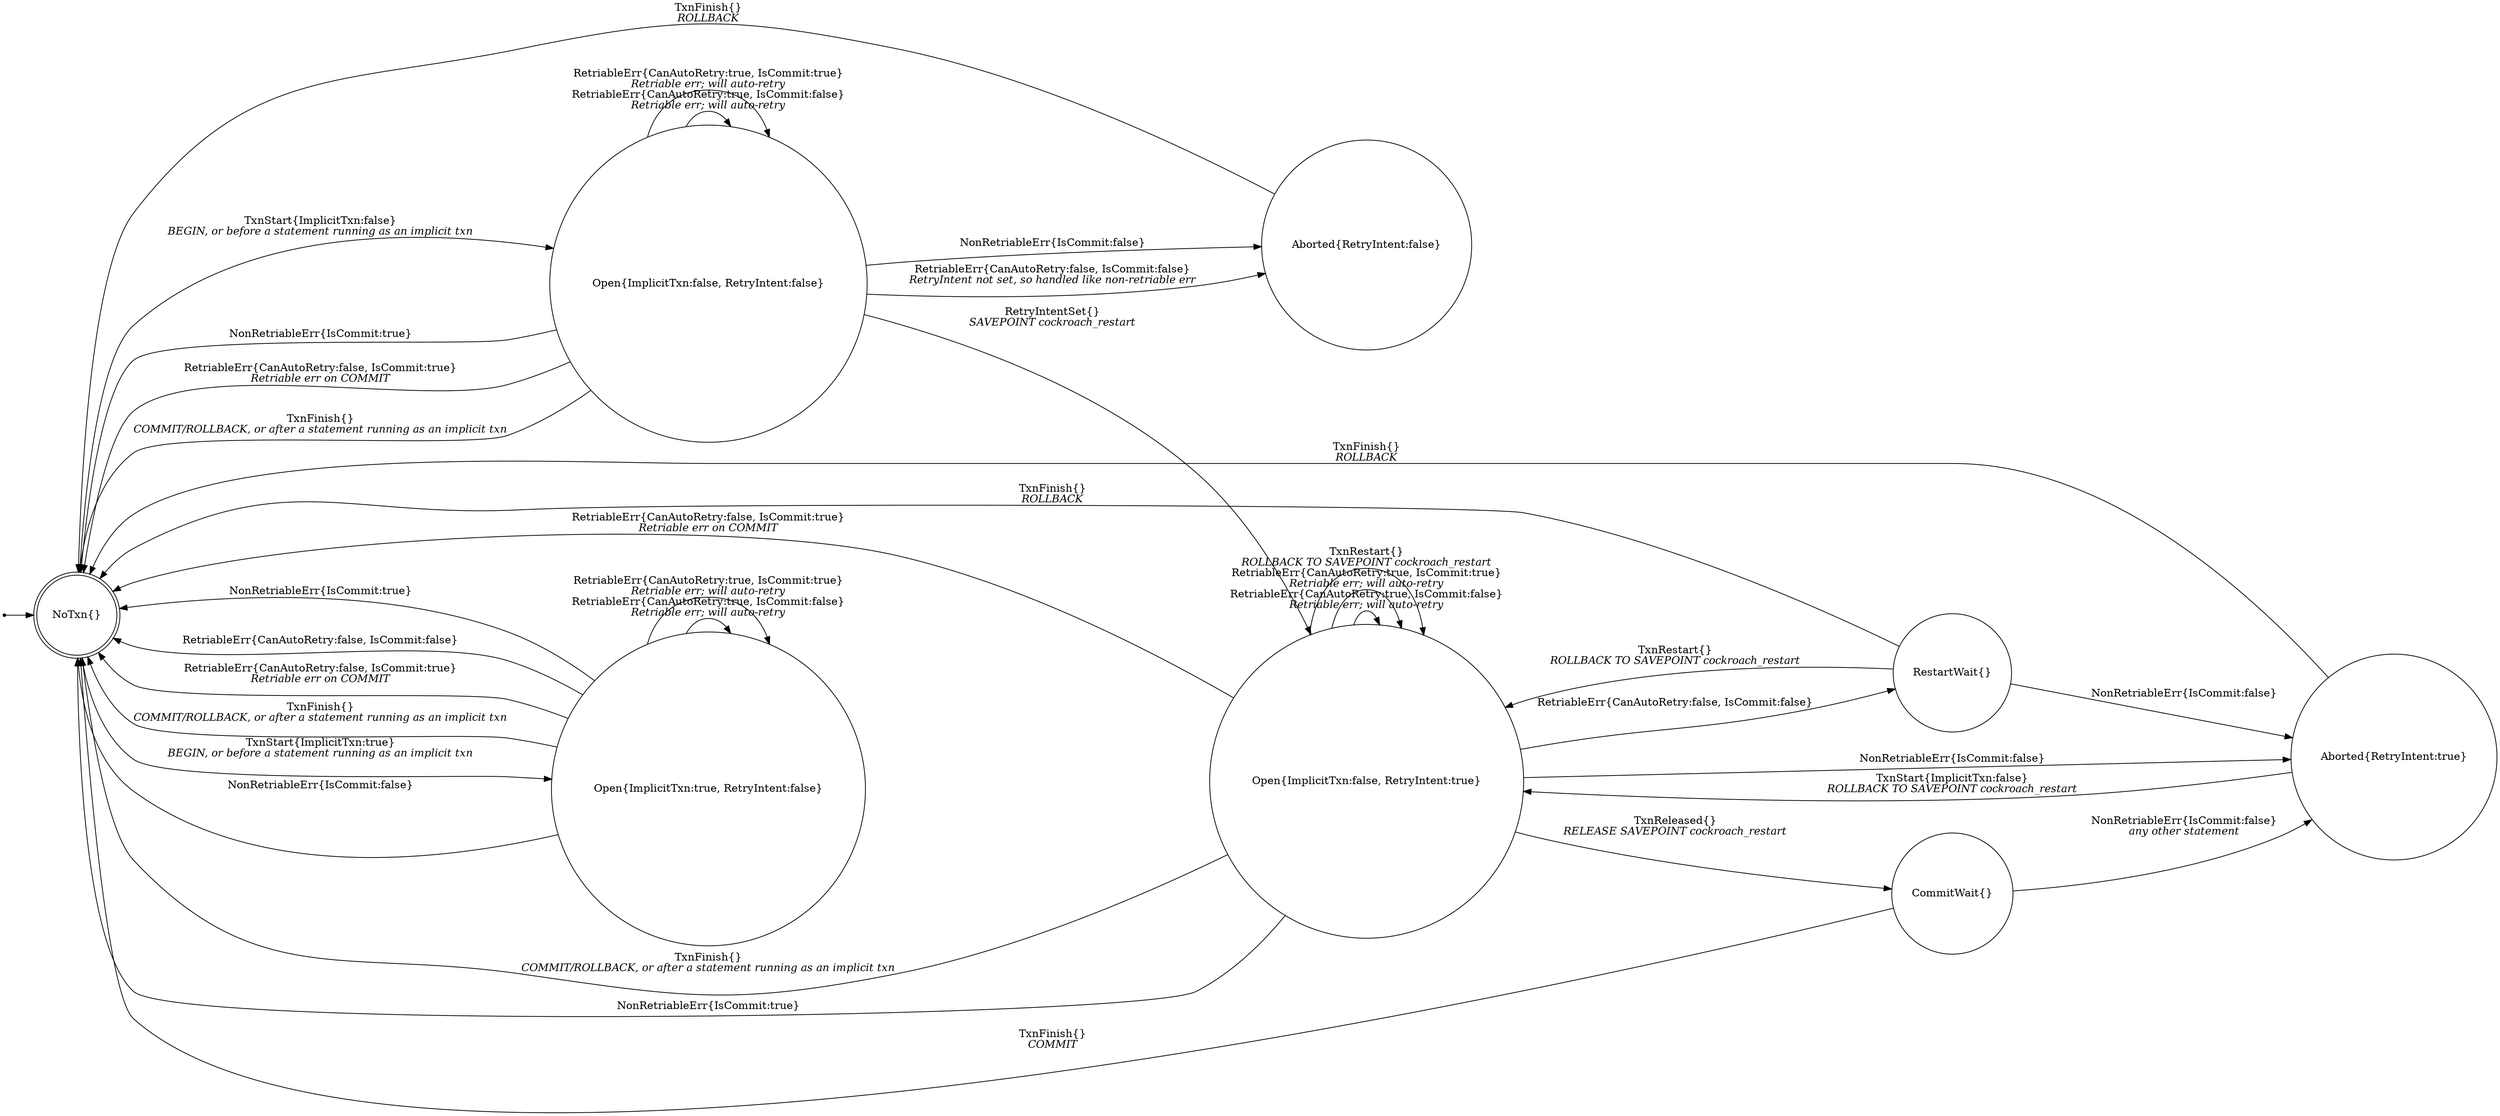 // Code generated by "../util/fsm/gen/reports.sh TxnStateTransitions stateNoTxn"; DO NOT EDIT.
// To generate a .png file, run:
// brew install cairo pango
// brew install graphviz --with-pango
// dot -Tpng txnstatetransitions_diagram.gv -o txnstatetransitions_diagram.png".

// The Pango/Cairo renderer is needed for rendering our HTML labels.
digraph finite_state_machine {
	rankdir=LR;

	node [shape = doublecircle]; "NoTxn{}";
	node [shape = point ]; qi
	qi -> "NoTxn{}";

	node [shape = circle];
	"Aborted{RetryIntent:false}" -> "NoTxn{}" [label = <TxnFinish{}<BR/><I>ROLLBACK</I>>]
	"Aborted{RetryIntent:true}" -> "NoTxn{}" [label = <TxnFinish{}<BR/><I>ROLLBACK</I>>]
	"Aborted{RetryIntent:true}" -> "Open{ImplicitTxn:false, RetryIntent:true}" [label = <TxnStart{ImplicitTxn:false}<BR/><I>ROLLBACK TO SAVEPOINT cockroach_restart</I>>]
	"CommitWait{}" -> "Aborted{RetryIntent:true}" [label = <NonRetriableErr{IsCommit:false}<BR/><I>any other statement</I>>]
	"CommitWait{}" -> "NoTxn{}" [label = <TxnFinish{}<BR/><I>COMMIT</I>>]
	"NoTxn{}" -> "Open{ImplicitTxn:false, RetryIntent:false}" [label = <TxnStart{ImplicitTxn:false}<BR/><I>BEGIN, or before a statement running as an implicit txn</I>>]
	"NoTxn{}" -> "Open{ImplicitTxn:true, RetryIntent:false}" [label = <TxnStart{ImplicitTxn:true}<BR/><I>BEGIN, or before a statement running as an implicit txn</I>>]
	"Open{ImplicitTxn:false, RetryIntent:false}" -> "Aborted{RetryIntent:false}" [label = "NonRetriableErr{IsCommit:false}"]
	"Open{ImplicitTxn:false, RetryIntent:false}" -> "NoTxn{}" [label = "NonRetriableErr{IsCommit:true}"]
	"Open{ImplicitTxn:false, RetryIntent:false}" -> "Aborted{RetryIntent:false}" [label = <RetriableErr{CanAutoRetry:false, IsCommit:false}<BR/><I>RetryIntent not set, so handled like non-retriable err</I>>]
	"Open{ImplicitTxn:false, RetryIntent:false}" -> "NoTxn{}" [label = <RetriableErr{CanAutoRetry:false, IsCommit:true}<BR/><I>Retriable err on COMMIT</I>>]
	"Open{ImplicitTxn:false, RetryIntent:false}" -> "Open{ImplicitTxn:false, RetryIntent:false}" [label = <RetriableErr{CanAutoRetry:true, IsCommit:false}<BR/><I>Retriable err; will auto-retry</I>>]
	"Open{ImplicitTxn:false, RetryIntent:false}" -> "Open{ImplicitTxn:false, RetryIntent:false}" [label = <RetriableErr{CanAutoRetry:true, IsCommit:true}<BR/><I>Retriable err; will auto-retry</I>>]
	"Open{ImplicitTxn:false, RetryIntent:false}" -> "Open{ImplicitTxn:false, RetryIntent:true}" [label = <RetryIntentSet{}<BR/><I>SAVEPOINT cockroach_restart</I>>]
	"Open{ImplicitTxn:false, RetryIntent:false}" -> "NoTxn{}" [label = <TxnFinish{}<BR/><I>COMMIT/ROLLBACK, or after a statement running as an implicit txn</I>>]
	"Open{ImplicitTxn:false, RetryIntent:true}" -> "Aborted{RetryIntent:true}" [label = "NonRetriableErr{IsCommit:false}"]
	"Open{ImplicitTxn:false, RetryIntent:true}" -> "NoTxn{}" [label = "NonRetriableErr{IsCommit:true}"]
	"Open{ImplicitTxn:false, RetryIntent:true}" -> "RestartWait{}" [label = "RetriableErr{CanAutoRetry:false, IsCommit:false}"]
	"Open{ImplicitTxn:false, RetryIntent:true}" -> "NoTxn{}" [label = <RetriableErr{CanAutoRetry:false, IsCommit:true}<BR/><I>Retriable err on COMMIT</I>>]
	"Open{ImplicitTxn:false, RetryIntent:true}" -> "Open{ImplicitTxn:false, RetryIntent:true}" [label = <RetriableErr{CanAutoRetry:true, IsCommit:false}<BR/><I>Retriable err; will auto-retry</I>>]
	"Open{ImplicitTxn:false, RetryIntent:true}" -> "Open{ImplicitTxn:false, RetryIntent:true}" [label = <RetriableErr{CanAutoRetry:true, IsCommit:true}<BR/><I>Retriable err; will auto-retry</I>>]
	"Open{ImplicitTxn:false, RetryIntent:true}" -> "NoTxn{}" [label = <TxnFinish{}<BR/><I>COMMIT/ROLLBACK, or after a statement running as an implicit txn</I>>]
	"Open{ImplicitTxn:false, RetryIntent:true}" -> "CommitWait{}" [label = <TxnReleased{}<BR/><I>RELEASE SAVEPOINT cockroach_restart</I>>]
	"Open{ImplicitTxn:false, RetryIntent:true}" -> "Open{ImplicitTxn:false, RetryIntent:true}" [label = <TxnRestart{}<BR/><I>ROLLBACK TO SAVEPOINT cockroach_restart</I>>]
	"Open{ImplicitTxn:true, RetryIntent:false}" -> "NoTxn{}" [label = "NonRetriableErr{IsCommit:false}"]
	"Open{ImplicitTxn:true, RetryIntent:false}" -> "NoTxn{}" [label = "NonRetriableErr{IsCommit:true}"]
	"Open{ImplicitTxn:true, RetryIntent:false}" -> "NoTxn{}" [label = "RetriableErr{CanAutoRetry:false, IsCommit:false}"]
	"Open{ImplicitTxn:true, RetryIntent:false}" -> "NoTxn{}" [label = <RetriableErr{CanAutoRetry:false, IsCommit:true}<BR/><I>Retriable err on COMMIT</I>>]
	"Open{ImplicitTxn:true, RetryIntent:false}" -> "Open{ImplicitTxn:true, RetryIntent:false}" [label = <RetriableErr{CanAutoRetry:true, IsCommit:false}<BR/><I>Retriable err; will auto-retry</I>>]
	"Open{ImplicitTxn:true, RetryIntent:false}" -> "Open{ImplicitTxn:true, RetryIntent:false}" [label = <RetriableErr{CanAutoRetry:true, IsCommit:true}<BR/><I>Retriable err; will auto-retry</I>>]
	"Open{ImplicitTxn:true, RetryIntent:false}" -> "NoTxn{}" [label = <TxnFinish{}<BR/><I>COMMIT/ROLLBACK, or after a statement running as an implicit txn</I>>]
	"RestartWait{}" -> "Aborted{RetryIntent:true}" [label = "NonRetriableErr{IsCommit:false}"]
	"RestartWait{}" -> "NoTxn{}" [label = <TxnFinish{}<BR/><I>ROLLBACK</I>>]
	"RestartWait{}" -> "Open{ImplicitTxn:false, RetryIntent:true}" [label = <TxnRestart{}<BR/><I>ROLLBACK TO SAVEPOINT cockroach_restart</I>>]
}
